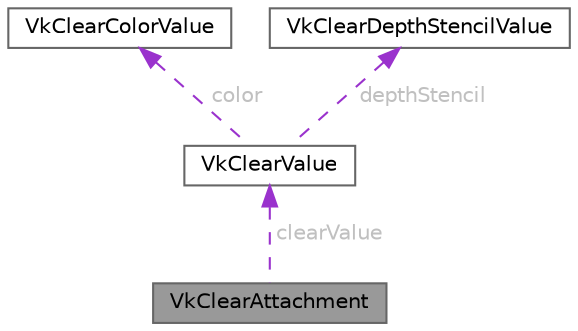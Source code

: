 digraph "VkClearAttachment"
{
 // LATEX_PDF_SIZE
  bgcolor="transparent";
  edge [fontname=Helvetica,fontsize=10,labelfontname=Helvetica,labelfontsize=10];
  node [fontname=Helvetica,fontsize=10,shape=box,height=0.2,width=0.4];
  Node1 [id="Node000001",label="VkClearAttachment",height=0.2,width=0.4,color="gray40", fillcolor="grey60", style="filled", fontcolor="black",tooltip=" "];
  Node2 -> Node1 [id="edge4_Node000001_Node000002",dir="back",color="darkorchid3",style="dashed",tooltip=" ",label=" clearValue",fontcolor="grey" ];
  Node2 [id="Node000002",label="VkClearValue",height=0.2,width=0.4,color="gray40", fillcolor="white", style="filled",URL="$unionVkClearValue.html",tooltip=" "];
  Node3 -> Node2 [id="edge5_Node000002_Node000003",dir="back",color="darkorchid3",style="dashed",tooltip=" ",label=" color",fontcolor="grey" ];
  Node3 [id="Node000003",label="VkClearColorValue",height=0.2,width=0.4,color="gray40", fillcolor="white", style="filled",URL="$unionVkClearColorValue.html",tooltip=" "];
  Node4 -> Node2 [id="edge6_Node000002_Node000004",dir="back",color="darkorchid3",style="dashed",tooltip=" ",label=" depthStencil",fontcolor="grey" ];
  Node4 [id="Node000004",label="VkClearDepthStencilValue",height=0.2,width=0.4,color="gray40", fillcolor="white", style="filled",URL="$structVkClearDepthStencilValue.html",tooltip=" "];
}
